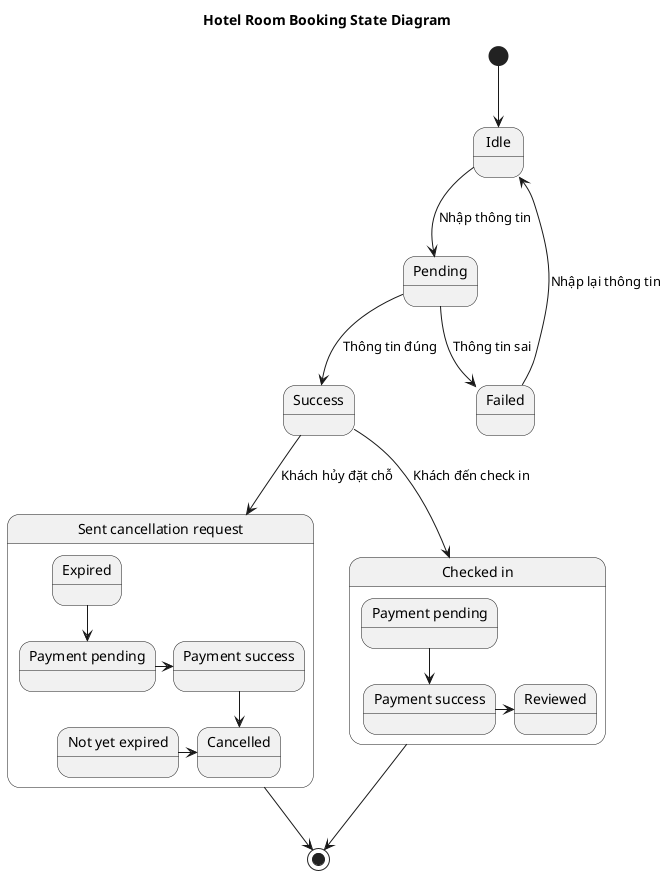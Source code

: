 @startuml
title Hotel Room Booking State Diagram

state "Idle" as State1
state "Pending" as State2
state "Failed" as State13
state "Success" as State3
state "Sent cancellation request" as State4 {
    state "Expired" as State10
    state "Not yet expired" as State14
    state "Payment pending" as State11
    state "Payment success" as State12
    state "Cancelled" as State15
    State10 --> State11
    State11 -right-> State12
    State12 --> State15
    State14 -right-> State15
}
state "Checked in" as State5 {
    state "Payment pending" as State6
    state "Payment success" as State7
    state "Reviewed" as State8
    State6 --> State7
    State7 -right-> State8
}


[*] --> State1
State1 --> State2: Nhập thông tin
State2 --> State3: Thông tin đúng
State2 --> State13: Thông tin sai
State13 --> State1: Nhập lại thông tin
State3 --> State4: Khách hủy đặt chỗ
State3 --> State5: Khách đến check in
State4 --> [*]
State5 --> [*]

@enduml